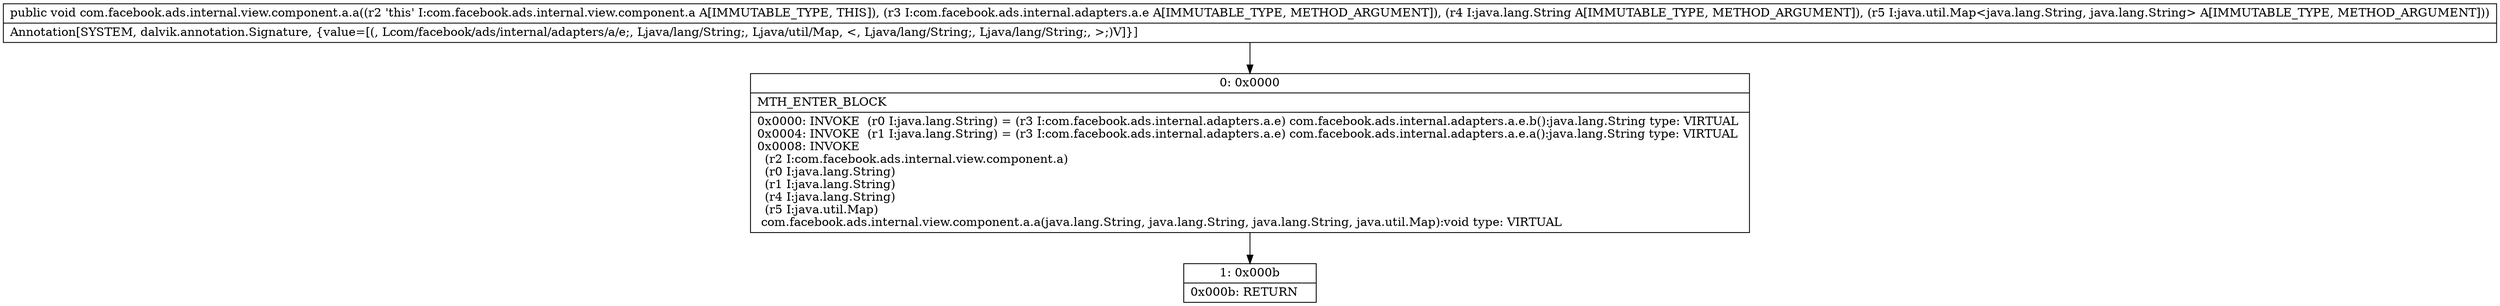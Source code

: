 digraph "CFG forcom.facebook.ads.internal.view.component.a.a(Lcom\/facebook\/ads\/internal\/adapters\/a\/e;Ljava\/lang\/String;Ljava\/util\/Map;)V" {
Node_0 [shape=record,label="{0\:\ 0x0000|MTH_ENTER_BLOCK\l|0x0000: INVOKE  (r0 I:java.lang.String) = (r3 I:com.facebook.ads.internal.adapters.a.e) com.facebook.ads.internal.adapters.a.e.b():java.lang.String type: VIRTUAL \l0x0004: INVOKE  (r1 I:java.lang.String) = (r3 I:com.facebook.ads.internal.adapters.a.e) com.facebook.ads.internal.adapters.a.e.a():java.lang.String type: VIRTUAL \l0x0008: INVOKE  \l  (r2 I:com.facebook.ads.internal.view.component.a)\l  (r0 I:java.lang.String)\l  (r1 I:java.lang.String)\l  (r4 I:java.lang.String)\l  (r5 I:java.util.Map)\l com.facebook.ads.internal.view.component.a.a(java.lang.String, java.lang.String, java.lang.String, java.util.Map):void type: VIRTUAL \l}"];
Node_1 [shape=record,label="{1\:\ 0x000b|0x000b: RETURN   \l}"];
MethodNode[shape=record,label="{public void com.facebook.ads.internal.view.component.a.a((r2 'this' I:com.facebook.ads.internal.view.component.a A[IMMUTABLE_TYPE, THIS]), (r3 I:com.facebook.ads.internal.adapters.a.e A[IMMUTABLE_TYPE, METHOD_ARGUMENT]), (r4 I:java.lang.String A[IMMUTABLE_TYPE, METHOD_ARGUMENT]), (r5 I:java.util.Map\<java.lang.String, java.lang.String\> A[IMMUTABLE_TYPE, METHOD_ARGUMENT]))  | Annotation[SYSTEM, dalvik.annotation.Signature, \{value=[(, Lcom\/facebook\/ads\/internal\/adapters\/a\/e;, Ljava\/lang\/String;, Ljava\/util\/Map, \<, Ljava\/lang\/String;, Ljava\/lang\/String;, \>;)V]\}]\l}"];
MethodNode -> Node_0;
Node_0 -> Node_1;
}

